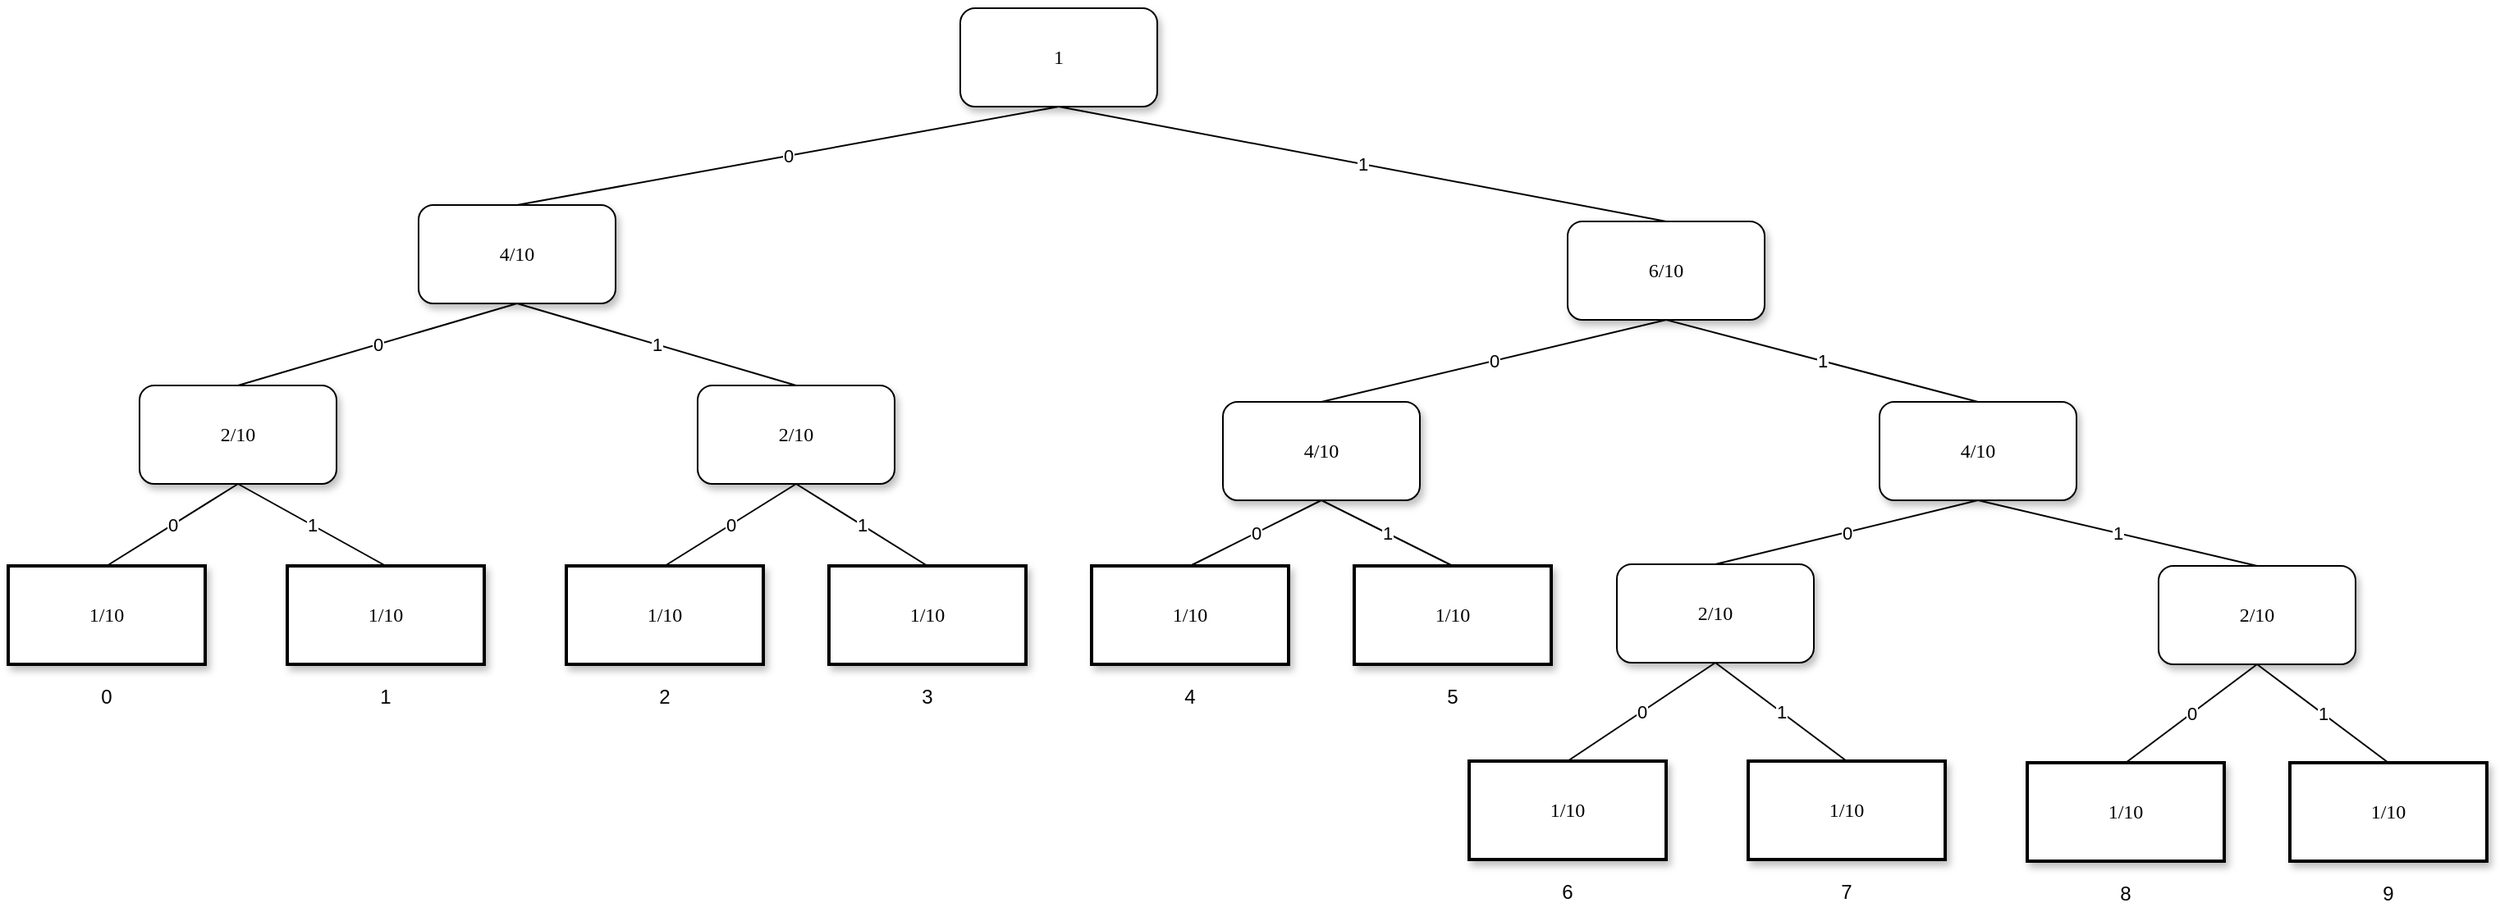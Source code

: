 <mxfile version="13.10.4" type="device"><diagram name="Page-1" id="10a91c8b-09ff-31b1-d368-03940ed4cc9e"><mxGraphModel dx="2516" dy="762" grid="1" gridSize="10" guides="1" tooltips="1" connect="1" arrows="1" fold="1" page="1" pageScale="1" pageWidth="1100" pageHeight="850" background="#ffffff" math="0" shadow="0"><root><mxCell id="0"/><mxCell id="1" parent="0"/><mxCell id="62893188c0fa7362-1" value="1" style="whiteSpace=wrap;html=1;rounded=1;shadow=1;labelBackgroundColor=none;strokeWidth=1;fontFamily=Verdana;fontSize=12;align=center;" parent="1" vertex="1"><mxGeometry x="440" y="40" width="120" height="60" as="geometry"/></mxCell><mxCell id="62893188c0fa7362-3" value="6/10" style="whiteSpace=wrap;html=1;rounded=1;shadow=1;labelBackgroundColor=none;strokeWidth=1;fontFamily=Verdana;fontSize=12;align=center;" parent="1" vertex="1"><mxGeometry x="810" y="170" width="120" height="60" as="geometry"/></mxCell><mxCell id="ow7nl985VWLKzK6Yonzm-1" value="4/10" style="whiteSpace=wrap;html=1;rounded=1;shadow=1;labelBackgroundColor=none;strokeWidth=1;fontFamily=Verdana;fontSize=12;align=center;" parent="1" vertex="1"><mxGeometry x="1000" y="280" width="120" height="60" as="geometry"/></mxCell><mxCell id="ow7nl985VWLKzK6Yonzm-13" value="2/10" style="whiteSpace=wrap;html=1;rounded=1;shadow=1;labelBackgroundColor=none;strokeWidth=1;fontFamily=Verdana;fontSize=12;align=center;" parent="1" vertex="1"><mxGeometry x="1170" y="380" width="120" height="60" as="geometry"/></mxCell><mxCell id="ow7nl985VWLKzK6Yonzm-14" value="1/10" style="whiteSpace=wrap;html=1;rounded=0;shadow=1;labelBackgroundColor=none;strokeWidth=2;fontFamily=Verdana;fontSize=12;align=center;" parent="1" vertex="1"><mxGeometry x="750" y="499" width="120" height="60" as="geometry"/></mxCell><mxCell id="ow7nl985VWLKzK6Yonzm-15" value="1/10" style="whiteSpace=wrap;html=1;rounded=0;shadow=1;labelBackgroundColor=none;strokeWidth=2;fontFamily=Verdana;fontSize=12;align=center;" parent="1" vertex="1"><mxGeometry x="920" y="499" width="120" height="60" as="geometry"/></mxCell><mxCell id="ow7nl985VWLKzK6Yonzm-16" value="1/10" style="whiteSpace=wrap;html=1;rounded=0;shadow=1;labelBackgroundColor=none;strokeWidth=2;fontFamily=Verdana;fontSize=12;align=center;" parent="1" vertex="1"><mxGeometry x="1090" y="500" width="120" height="60" as="geometry"/></mxCell><mxCell id="ow7nl985VWLKzK6Yonzm-17" value="1/10" style="whiteSpace=wrap;html=1;rounded=0;shadow=1;labelBackgroundColor=none;strokeWidth=2;fontFamily=Verdana;fontSize=12;align=center;" parent="1" vertex="1"><mxGeometry x="1250" y="500" width="120" height="60" as="geometry"/></mxCell><mxCell id="ow7nl985VWLKzK6Yonzm-18" value="2/10" style="whiteSpace=wrap;html=1;rounded=1;shadow=1;labelBackgroundColor=none;strokeWidth=1;fontFamily=Verdana;fontSize=12;align=center;" parent="1" vertex="1"><mxGeometry x="840" y="379" width="120" height="60" as="geometry"/></mxCell><mxCell id="ow7nl985VWLKzK6Yonzm-19" value="0" style="endArrow=none;html=1;exitX=0.5;exitY=1;exitDx=0;exitDy=0;entryX=0.5;entryY=0;entryDx=0;entryDy=0;endFill=0;" parent="1" source="62893188c0fa7362-1" target="ow7nl985VWLKzK6Yonzm-96" edge="1"><mxGeometry relative="1" as="geometry"><mxPoint x="410" y="130" as="sourcePoint"/><mxPoint x="60" y="190" as="targetPoint"/></mxGeometry></mxCell><mxCell id="ow7nl985VWLKzK6Yonzm-20" value="0" style="edgeLabel;resizable=0;html=1;align=center;verticalAlign=middle;" parent="ow7nl985VWLKzK6Yonzm-19" connectable="0" vertex="1"><mxGeometry relative="1" as="geometry"/></mxCell><mxCell id="ow7nl985VWLKzK6Yonzm-28" value="0" style="endArrow=none;html=1;exitX=0.5;exitY=1;exitDx=0;exitDy=0;entryX=0.5;entryY=0;entryDx=0;entryDy=0;endFill=0;" parent="1" source="ow7nl985VWLKzK6Yonzm-18" target="ow7nl985VWLKzK6Yonzm-14" edge="1"><mxGeometry relative="1" as="geometry"><mxPoint x="580" y="139" as="sourcePoint"/><mxPoint x="230" y="199" as="targetPoint"/></mxGeometry></mxCell><mxCell id="ow7nl985VWLKzK6Yonzm-29" value="0" style="edgeLabel;resizable=0;html=1;align=center;verticalAlign=middle;" parent="ow7nl985VWLKzK6Yonzm-28" connectable="0" vertex="1"><mxGeometry relative="1" as="geometry"/></mxCell><mxCell id="ow7nl985VWLKzK6Yonzm-30" value="0" style="endArrow=none;html=1;exitX=0.5;exitY=1;exitDx=0;exitDy=0;entryX=0.5;entryY=0;entryDx=0;entryDy=0;endFill=0;" parent="1" source="ow7nl985VWLKzK6Yonzm-1" target="ow7nl985VWLKzK6Yonzm-18" edge="1"><mxGeometry relative="1" as="geometry"><mxPoint x="590" y="160" as="sourcePoint"/><mxPoint x="240" y="220" as="targetPoint"/></mxGeometry></mxCell><mxCell id="ow7nl985VWLKzK6Yonzm-31" value="0" style="edgeLabel;resizable=0;html=1;align=center;verticalAlign=middle;" parent="ow7nl985VWLKzK6Yonzm-30" connectable="0" vertex="1"><mxGeometry relative="1" as="geometry"/></mxCell><mxCell id="ow7nl985VWLKzK6Yonzm-32" value="0" style="endArrow=none;html=1;exitX=0.5;exitY=1;exitDx=0;exitDy=0;entryX=0.5;entryY=0;entryDx=0;entryDy=0;endFill=0;" parent="1" source="ow7nl985VWLKzK6Yonzm-13" target="ow7nl985VWLKzK6Yonzm-16" edge="1"><mxGeometry relative="1" as="geometry"><mxPoint x="600" y="160" as="sourcePoint"/><mxPoint x="250" y="220" as="targetPoint"/></mxGeometry></mxCell><mxCell id="ow7nl985VWLKzK6Yonzm-33" value="0" style="edgeLabel;resizable=0;html=1;align=center;verticalAlign=middle;" parent="ow7nl985VWLKzK6Yonzm-32" connectable="0" vertex="1"><mxGeometry relative="1" as="geometry"/></mxCell><mxCell id="ow7nl985VWLKzK6Yonzm-34" value="0" style="endArrow=none;html=1;exitX=0.5;exitY=1;exitDx=0;exitDy=0;endFill=0;entryX=0.5;entryY=0;entryDx=0;entryDy=0;" parent="1" source="62893188c0fa7362-1" target="62893188c0fa7362-3" edge="1"><mxGeometry relative="1" as="geometry"><mxPoint x="750" y="180" as="sourcePoint"/><mxPoint x="850" y="240" as="targetPoint"/></mxGeometry></mxCell><mxCell id="ow7nl985VWLKzK6Yonzm-35" value="1" style="edgeLabel;resizable=0;html=1;align=center;verticalAlign=middle;" parent="ow7nl985VWLKzK6Yonzm-34" connectable="0" vertex="1"><mxGeometry relative="1" as="geometry"/></mxCell><mxCell id="ow7nl985VWLKzK6Yonzm-44" value="0" style="endArrow=none;html=1;exitX=0.5;exitY=1;exitDx=0;exitDy=0;endFill=0;entryX=0.5;entryY=0;entryDx=0;entryDy=0;" parent="1" source="62893188c0fa7362-3" target="ow7nl985VWLKzK6Yonzm-1" edge="1"><mxGeometry relative="1" as="geometry"><mxPoint x="720" y="150" as="sourcePoint"/><mxPoint x="1020" y="210" as="targetPoint"/></mxGeometry></mxCell><mxCell id="ow7nl985VWLKzK6Yonzm-45" value="1" style="edgeLabel;resizable=0;html=1;align=center;verticalAlign=middle;" parent="ow7nl985VWLKzK6Yonzm-44" connectable="0" vertex="1"><mxGeometry relative="1" as="geometry"/></mxCell><mxCell id="ow7nl985VWLKzK6Yonzm-46" value="0" style="endArrow=none;html=1;exitX=0.5;exitY=1;exitDx=0;exitDy=0;endFill=0;entryX=0.5;entryY=0;entryDx=0;entryDy=0;" parent="1" source="ow7nl985VWLKzK6Yonzm-1" target="ow7nl985VWLKzK6Yonzm-13" edge="1"><mxGeometry relative="1" as="geometry"><mxPoint x="850" y="240" as="sourcePoint"/><mxPoint x="990" y="290" as="targetPoint"/></mxGeometry></mxCell><mxCell id="ow7nl985VWLKzK6Yonzm-47" value="1" style="edgeLabel;resizable=0;html=1;align=center;verticalAlign=middle;" parent="ow7nl985VWLKzK6Yonzm-46" connectable="0" vertex="1"><mxGeometry relative="1" as="geometry"/></mxCell><mxCell id="ow7nl985VWLKzK6Yonzm-48" value="0" style="endArrow=none;html=1;exitX=0.5;exitY=1;exitDx=0;exitDy=0;endFill=0;entryX=0.5;entryY=0;entryDx=0;entryDy=0;" parent="1" source="ow7nl985VWLKzK6Yonzm-18" target="ow7nl985VWLKzK6Yonzm-15" edge="1"><mxGeometry relative="1" as="geometry"><mxPoint x="860" y="239" as="sourcePoint"/><mxPoint x="1000" y="289" as="targetPoint"/></mxGeometry></mxCell><mxCell id="ow7nl985VWLKzK6Yonzm-49" value="1" style="edgeLabel;resizable=0;html=1;align=center;verticalAlign=middle;" parent="ow7nl985VWLKzK6Yonzm-48" connectable="0" vertex="1"><mxGeometry relative="1" as="geometry"/></mxCell><mxCell id="ow7nl985VWLKzK6Yonzm-50" value="0" style="endArrow=none;html=1;exitX=0.5;exitY=1;exitDx=0;exitDy=0;endFill=0;entryX=0.5;entryY=0;entryDx=0;entryDy=0;" parent="1" source="ow7nl985VWLKzK6Yonzm-13" target="ow7nl985VWLKzK6Yonzm-17" edge="1"><mxGeometry relative="1" as="geometry"><mxPoint x="870" y="250" as="sourcePoint"/><mxPoint x="1010" y="300" as="targetPoint"/></mxGeometry></mxCell><mxCell id="ow7nl985VWLKzK6Yonzm-51" value="1" style="edgeLabel;resizable=0;html=1;align=center;verticalAlign=middle;" parent="ow7nl985VWLKzK6Yonzm-50" connectable="0" vertex="1"><mxGeometry relative="1" as="geometry"/></mxCell><mxCell id="ow7nl985VWLKzK6Yonzm-52" value="0" style="endArrow=none;html=1;exitX=0.5;exitY=1;exitDx=0;exitDy=0;entryX=0.5;entryY=0;entryDx=0;entryDy=0;endFill=0;" parent="1" source="62893188c0fa7362-3" target="ow7nl985VWLKzK6Yonzm-64" edge="1"><mxGeometry relative="1" as="geometry"><mxPoint x="1130" y="350" as="sourcePoint"/><mxPoint x="790" y="280" as="targetPoint"/></mxGeometry></mxCell><mxCell id="ow7nl985VWLKzK6Yonzm-53" value="0" style="edgeLabel;resizable=0;html=1;align=center;verticalAlign=middle;" parent="ow7nl985VWLKzK6Yonzm-52" connectable="0" vertex="1"><mxGeometry relative="1" as="geometry"/></mxCell><mxCell id="ow7nl985VWLKzK6Yonzm-59" value="6" style="text;html=1;strokeColor=none;fillColor=none;align=center;verticalAlign=middle;whiteSpace=wrap;rounded=0;" parent="1" vertex="1"><mxGeometry x="790" y="569" width="40" height="20" as="geometry"/></mxCell><mxCell id="ow7nl985VWLKzK6Yonzm-60" value="7" style="text;html=1;strokeColor=none;fillColor=none;align=center;verticalAlign=middle;whiteSpace=wrap;rounded=0;" parent="1" vertex="1"><mxGeometry x="960" y="569" width="40" height="20" as="geometry"/></mxCell><mxCell id="ow7nl985VWLKzK6Yonzm-61" value="8" style="text;html=1;strokeColor=none;fillColor=none;align=center;verticalAlign=middle;whiteSpace=wrap;rounded=0;" parent="1" vertex="1"><mxGeometry x="1130" y="570" width="40" height="20" as="geometry"/></mxCell><mxCell id="ow7nl985VWLKzK6Yonzm-62" value="9" style="text;html=1;strokeColor=none;fillColor=none;align=center;verticalAlign=middle;whiteSpace=wrap;rounded=0;" parent="1" vertex="1"><mxGeometry x="1290" y="570" width="40" height="20" as="geometry"/></mxCell><mxCell id="ow7nl985VWLKzK6Yonzm-64" value="4/10" style="whiteSpace=wrap;html=1;rounded=1;shadow=1;labelBackgroundColor=none;strokeWidth=1;fontFamily=Verdana;fontSize=12;align=center;" parent="1" vertex="1"><mxGeometry x="600" y="280" width="120" height="60" as="geometry"/></mxCell><mxCell id="ow7nl985VWLKzK6Yonzm-66" value="1/10" style="whiteSpace=wrap;html=1;rounded=0;shadow=1;labelBackgroundColor=none;strokeWidth=2;fontFamily=Verdana;fontSize=12;align=center;" parent="1" vertex="1"><mxGeometry x="520" y="380" width="120" height="60" as="geometry"/></mxCell><mxCell id="ow7nl985VWLKzK6Yonzm-67" value="1/10" style="whiteSpace=wrap;html=1;rounded=0;shadow=1;labelBackgroundColor=none;strokeWidth=2;fontFamily=Verdana;fontSize=12;align=center;" parent="1" vertex="1"><mxGeometry x="680" y="380" width="120" height="60" as="geometry"/></mxCell><mxCell id="ow7nl985VWLKzK6Yonzm-71" value="0" style="endArrow=none;html=1;exitX=0.5;exitY=1;exitDx=0;exitDy=0;entryX=0.5;entryY=0;entryDx=0;entryDy=0;endFill=0;" parent="1" source="ow7nl985VWLKzK6Yonzm-64" target="ow7nl985VWLKzK6Yonzm-66" edge="1"><mxGeometry relative="1" as="geometry"><mxPoint x="510" y="450" as="sourcePoint"/><mxPoint x="-160" y="210" as="targetPoint"/></mxGeometry></mxCell><mxCell id="ow7nl985VWLKzK6Yonzm-72" value="0" style="edgeLabel;resizable=0;html=1;align=center;verticalAlign=middle;" parent="ow7nl985VWLKzK6Yonzm-71" connectable="0" vertex="1"><mxGeometry relative="1" as="geometry"/></mxCell><mxCell id="ow7nl985VWLKzK6Yonzm-79" value="0" style="endArrow=none;html=1;exitX=0.5;exitY=1;exitDx=0;exitDy=0;endFill=0;entryX=0.5;entryY=0;entryDx=0;entryDy=0;" parent="1" source="ow7nl985VWLKzK6Yonzm-64" target="ow7nl985VWLKzK6Yonzm-67" edge="1"><mxGeometry relative="1" as="geometry"><mxPoint x="510" y="450" as="sourcePoint"/><mxPoint x="610" y="300" as="targetPoint"/></mxGeometry></mxCell><mxCell id="ow7nl985VWLKzK6Yonzm-80" value="1" style="edgeLabel;resizable=0;html=1;align=center;verticalAlign=middle;" parent="ow7nl985VWLKzK6Yonzm-79" connectable="0" vertex="1"><mxGeometry relative="1" as="geometry"/></mxCell><mxCell id="ow7nl985VWLKzK6Yonzm-87" value="1/10" style="whiteSpace=wrap;html=1;rounded=0;shadow=1;labelBackgroundColor=none;strokeWidth=2;fontFamily=Verdana;fontSize=12;align=center;" parent="1" vertex="1"><mxGeometry x="-140" y="380.0" width="120" height="60" as="geometry"/></mxCell><mxCell id="ow7nl985VWLKzK6Yonzm-88" value="1/10" style="whiteSpace=wrap;html=1;rounded=0;shadow=1;labelBackgroundColor=none;strokeWidth=2;fontFamily=Verdana;fontSize=12;align=center;" parent="1" vertex="1"><mxGeometry x="30" y="380.0" width="120" height="60" as="geometry"/></mxCell><mxCell id="ow7nl985VWLKzK6Yonzm-89" value="1/10" style="whiteSpace=wrap;html=1;rounded=0;shadow=1;labelBackgroundColor=none;strokeWidth=2;fontFamily=Verdana;fontSize=12;align=center;" parent="1" vertex="1"><mxGeometry x="200" y="380.0" width="120" height="60" as="geometry"/></mxCell><mxCell id="ow7nl985VWLKzK6Yonzm-90" value="1/10" style="whiteSpace=wrap;html=1;rounded=0;shadow=1;labelBackgroundColor=none;strokeWidth=2;fontFamily=Verdana;fontSize=12;align=center;" parent="1" vertex="1"><mxGeometry x="360" y="380.0" width="120" height="60" as="geometry"/></mxCell><mxCell id="ow7nl985VWLKzK6Yonzm-96" value="4/10" style="whiteSpace=wrap;html=1;rounded=1;shadow=1;labelBackgroundColor=none;strokeWidth=1;fontFamily=Verdana;fontSize=12;align=center;" parent="1" vertex="1"><mxGeometry x="110" y="160" width="120" height="60" as="geometry"/></mxCell><mxCell id="ow7nl985VWLKzK6Yonzm-98" value="2/10" style="whiteSpace=wrap;html=1;rounded=1;shadow=1;labelBackgroundColor=none;strokeWidth=1;fontFamily=Verdana;fontSize=12;align=center;" parent="1" vertex="1"><mxGeometry x="280" y="270.0" width="120" height="60" as="geometry"/></mxCell><mxCell id="ow7nl985VWLKzK6Yonzm-99" value="2/10" style="whiteSpace=wrap;html=1;rounded=1;shadow=1;labelBackgroundColor=none;strokeWidth=1;fontFamily=Verdana;fontSize=12;align=center;" parent="1" vertex="1"><mxGeometry x="-60" y="270.0" width="120" height="60" as="geometry"/></mxCell><mxCell id="ow7nl985VWLKzK6Yonzm-102" value="0" style="endArrow=none;html=1;exitX=0.5;exitY=1;exitDx=0;exitDy=0;entryX=0.5;entryY=0;entryDx=0;entryDy=0;endFill=0;" parent="1" source="ow7nl985VWLKzK6Yonzm-96" target="ow7nl985VWLKzK6Yonzm-99" edge="1"><mxGeometry relative="1" as="geometry"><mxPoint x="600" y="100.0" as="sourcePoint"/><mxPoint x="180" y="170" as="targetPoint"/></mxGeometry></mxCell><mxCell id="ow7nl985VWLKzK6Yonzm-103" value="0" style="edgeLabel;resizable=0;html=1;align=center;verticalAlign=middle;" parent="ow7nl985VWLKzK6Yonzm-102" connectable="0" vertex="1"><mxGeometry relative="1" as="geometry"/></mxCell><mxCell id="ow7nl985VWLKzK6Yonzm-104" value="0" style="endArrow=none;html=1;exitX=0.5;exitY=1;exitDx=0;exitDy=0;entryX=0.5;entryY=0;entryDx=0;entryDy=0;endFill=0;" parent="1" source="ow7nl985VWLKzK6Yonzm-99" target="ow7nl985VWLKzK6Yonzm-87" edge="1"><mxGeometry relative="1" as="geometry"><mxPoint x="610" y="110.0" as="sourcePoint"/><mxPoint x="190" y="180" as="targetPoint"/></mxGeometry></mxCell><mxCell id="ow7nl985VWLKzK6Yonzm-105" value="0" style="edgeLabel;resizable=0;html=1;align=center;verticalAlign=middle;" parent="ow7nl985VWLKzK6Yonzm-104" connectable="0" vertex="1"><mxGeometry relative="1" as="geometry"/></mxCell><mxCell id="ow7nl985VWLKzK6Yonzm-106" value="0" style="endArrow=none;html=1;exitX=0.5;exitY=1;exitDx=0;exitDy=0;entryX=0.5;entryY=0;entryDx=0;entryDy=0;endFill=0;" parent="1" source="ow7nl985VWLKzK6Yonzm-98" target="ow7nl985VWLKzK6Yonzm-89" edge="1"><mxGeometry relative="1" as="geometry"><mxPoint x="620" y="120" as="sourcePoint"/><mxPoint x="200" y="190" as="targetPoint"/></mxGeometry></mxCell><mxCell id="ow7nl985VWLKzK6Yonzm-107" value="0" style="edgeLabel;resizable=0;html=1;align=center;verticalAlign=middle;" parent="ow7nl985VWLKzK6Yonzm-106" connectable="0" vertex="1"><mxGeometry relative="1" as="geometry"/></mxCell><mxCell id="ow7nl985VWLKzK6Yonzm-108" value="0" style="endArrow=none;html=1;exitX=0.5;exitY=1;exitDx=0;exitDy=0;endFill=0;entryX=0.5;entryY=0;entryDx=0;entryDy=0;" parent="1" source="ow7nl985VWLKzK6Yonzm-96" target="ow7nl985VWLKzK6Yonzm-98" edge="1"><mxGeometry relative="1" as="geometry"><mxPoint x="620" y="450.0" as="sourcePoint"/><mxPoint x="700" y="510.0" as="targetPoint"/></mxGeometry></mxCell><mxCell id="ow7nl985VWLKzK6Yonzm-109" value="1" style="edgeLabel;resizable=0;html=1;align=center;verticalAlign=middle;" parent="ow7nl985VWLKzK6Yonzm-108" connectable="0" vertex="1"><mxGeometry relative="1" as="geometry"/></mxCell><mxCell id="ow7nl985VWLKzK6Yonzm-110" value="0" style="endArrow=none;html=1;exitX=0.5;exitY=1;exitDx=0;exitDy=0;endFill=0;entryX=0.5;entryY=0;entryDx=0;entryDy=0;" parent="1" source="ow7nl985VWLKzK6Yonzm-98" edge="1"><mxGeometry relative="1" as="geometry"><mxPoint x="630" y="460.0" as="sourcePoint"/><mxPoint x="420" y="380.0" as="targetPoint"/></mxGeometry></mxCell><mxCell id="ow7nl985VWLKzK6Yonzm-111" value="1" style="edgeLabel;resizable=0;html=1;align=center;verticalAlign=middle;" parent="ow7nl985VWLKzK6Yonzm-110" connectable="0" vertex="1"><mxGeometry relative="1" as="geometry"/></mxCell><mxCell id="ow7nl985VWLKzK6Yonzm-112" value="0" style="endArrow=none;html=1;exitX=0.5;exitY=1;exitDx=0;exitDy=0;endFill=0;entryX=0.5;entryY=0;entryDx=0;entryDy=0;" parent="1" source="ow7nl985VWLKzK6Yonzm-99" target="ow7nl985VWLKzK6Yonzm-88" edge="1"><mxGeometry relative="1" as="geometry"><mxPoint x="640" y="470.0" as="sourcePoint"/><mxPoint x="720" y="530.0" as="targetPoint"/></mxGeometry></mxCell><mxCell id="ow7nl985VWLKzK6Yonzm-113" value="1" style="edgeLabel;resizable=0;html=1;align=center;verticalAlign=middle;" parent="ow7nl985VWLKzK6Yonzm-112" connectable="0" vertex="1"><mxGeometry relative="1" as="geometry"/></mxCell><mxCell id="ow7nl985VWLKzK6Yonzm-114" value="0" style="text;html=1;strokeColor=none;fillColor=none;align=center;verticalAlign=middle;whiteSpace=wrap;rounded=0;" parent="1" vertex="1"><mxGeometry x="-100" y="450.0" width="40" height="20" as="geometry"/></mxCell><mxCell id="ow7nl985VWLKzK6Yonzm-115" value="1" style="text;html=1;strokeColor=none;fillColor=none;align=center;verticalAlign=middle;whiteSpace=wrap;rounded=0;" parent="1" vertex="1"><mxGeometry x="70" y="450.0" width="40" height="20" as="geometry"/></mxCell><mxCell id="ow7nl985VWLKzK6Yonzm-116" value="2" style="text;html=1;strokeColor=none;fillColor=none;align=center;verticalAlign=middle;whiteSpace=wrap;rounded=0;" parent="1" vertex="1"><mxGeometry x="240" y="450.0" width="40" height="20" as="geometry"/></mxCell><mxCell id="ow7nl985VWLKzK6Yonzm-117" value="3" style="text;html=1;strokeColor=none;fillColor=none;align=center;verticalAlign=middle;whiteSpace=wrap;rounded=0;" parent="1" vertex="1"><mxGeometry x="400" y="450.0" width="40" height="20" as="geometry"/></mxCell><mxCell id="ow7nl985VWLKzK6Yonzm-118" value="4" style="text;html=1;strokeColor=none;fillColor=none;align=center;verticalAlign=middle;whiteSpace=wrap;rounded=0;" parent="1" vertex="1"><mxGeometry x="560" y="450.0" width="40" height="20" as="geometry"/></mxCell><mxCell id="ow7nl985VWLKzK6Yonzm-119" value="5" style="text;html=1;strokeColor=none;fillColor=none;align=center;verticalAlign=middle;whiteSpace=wrap;rounded=0;" parent="1" vertex="1"><mxGeometry x="720" y="450.0" width="40" height="20" as="geometry"/></mxCell></root></mxGraphModel></diagram></mxfile>